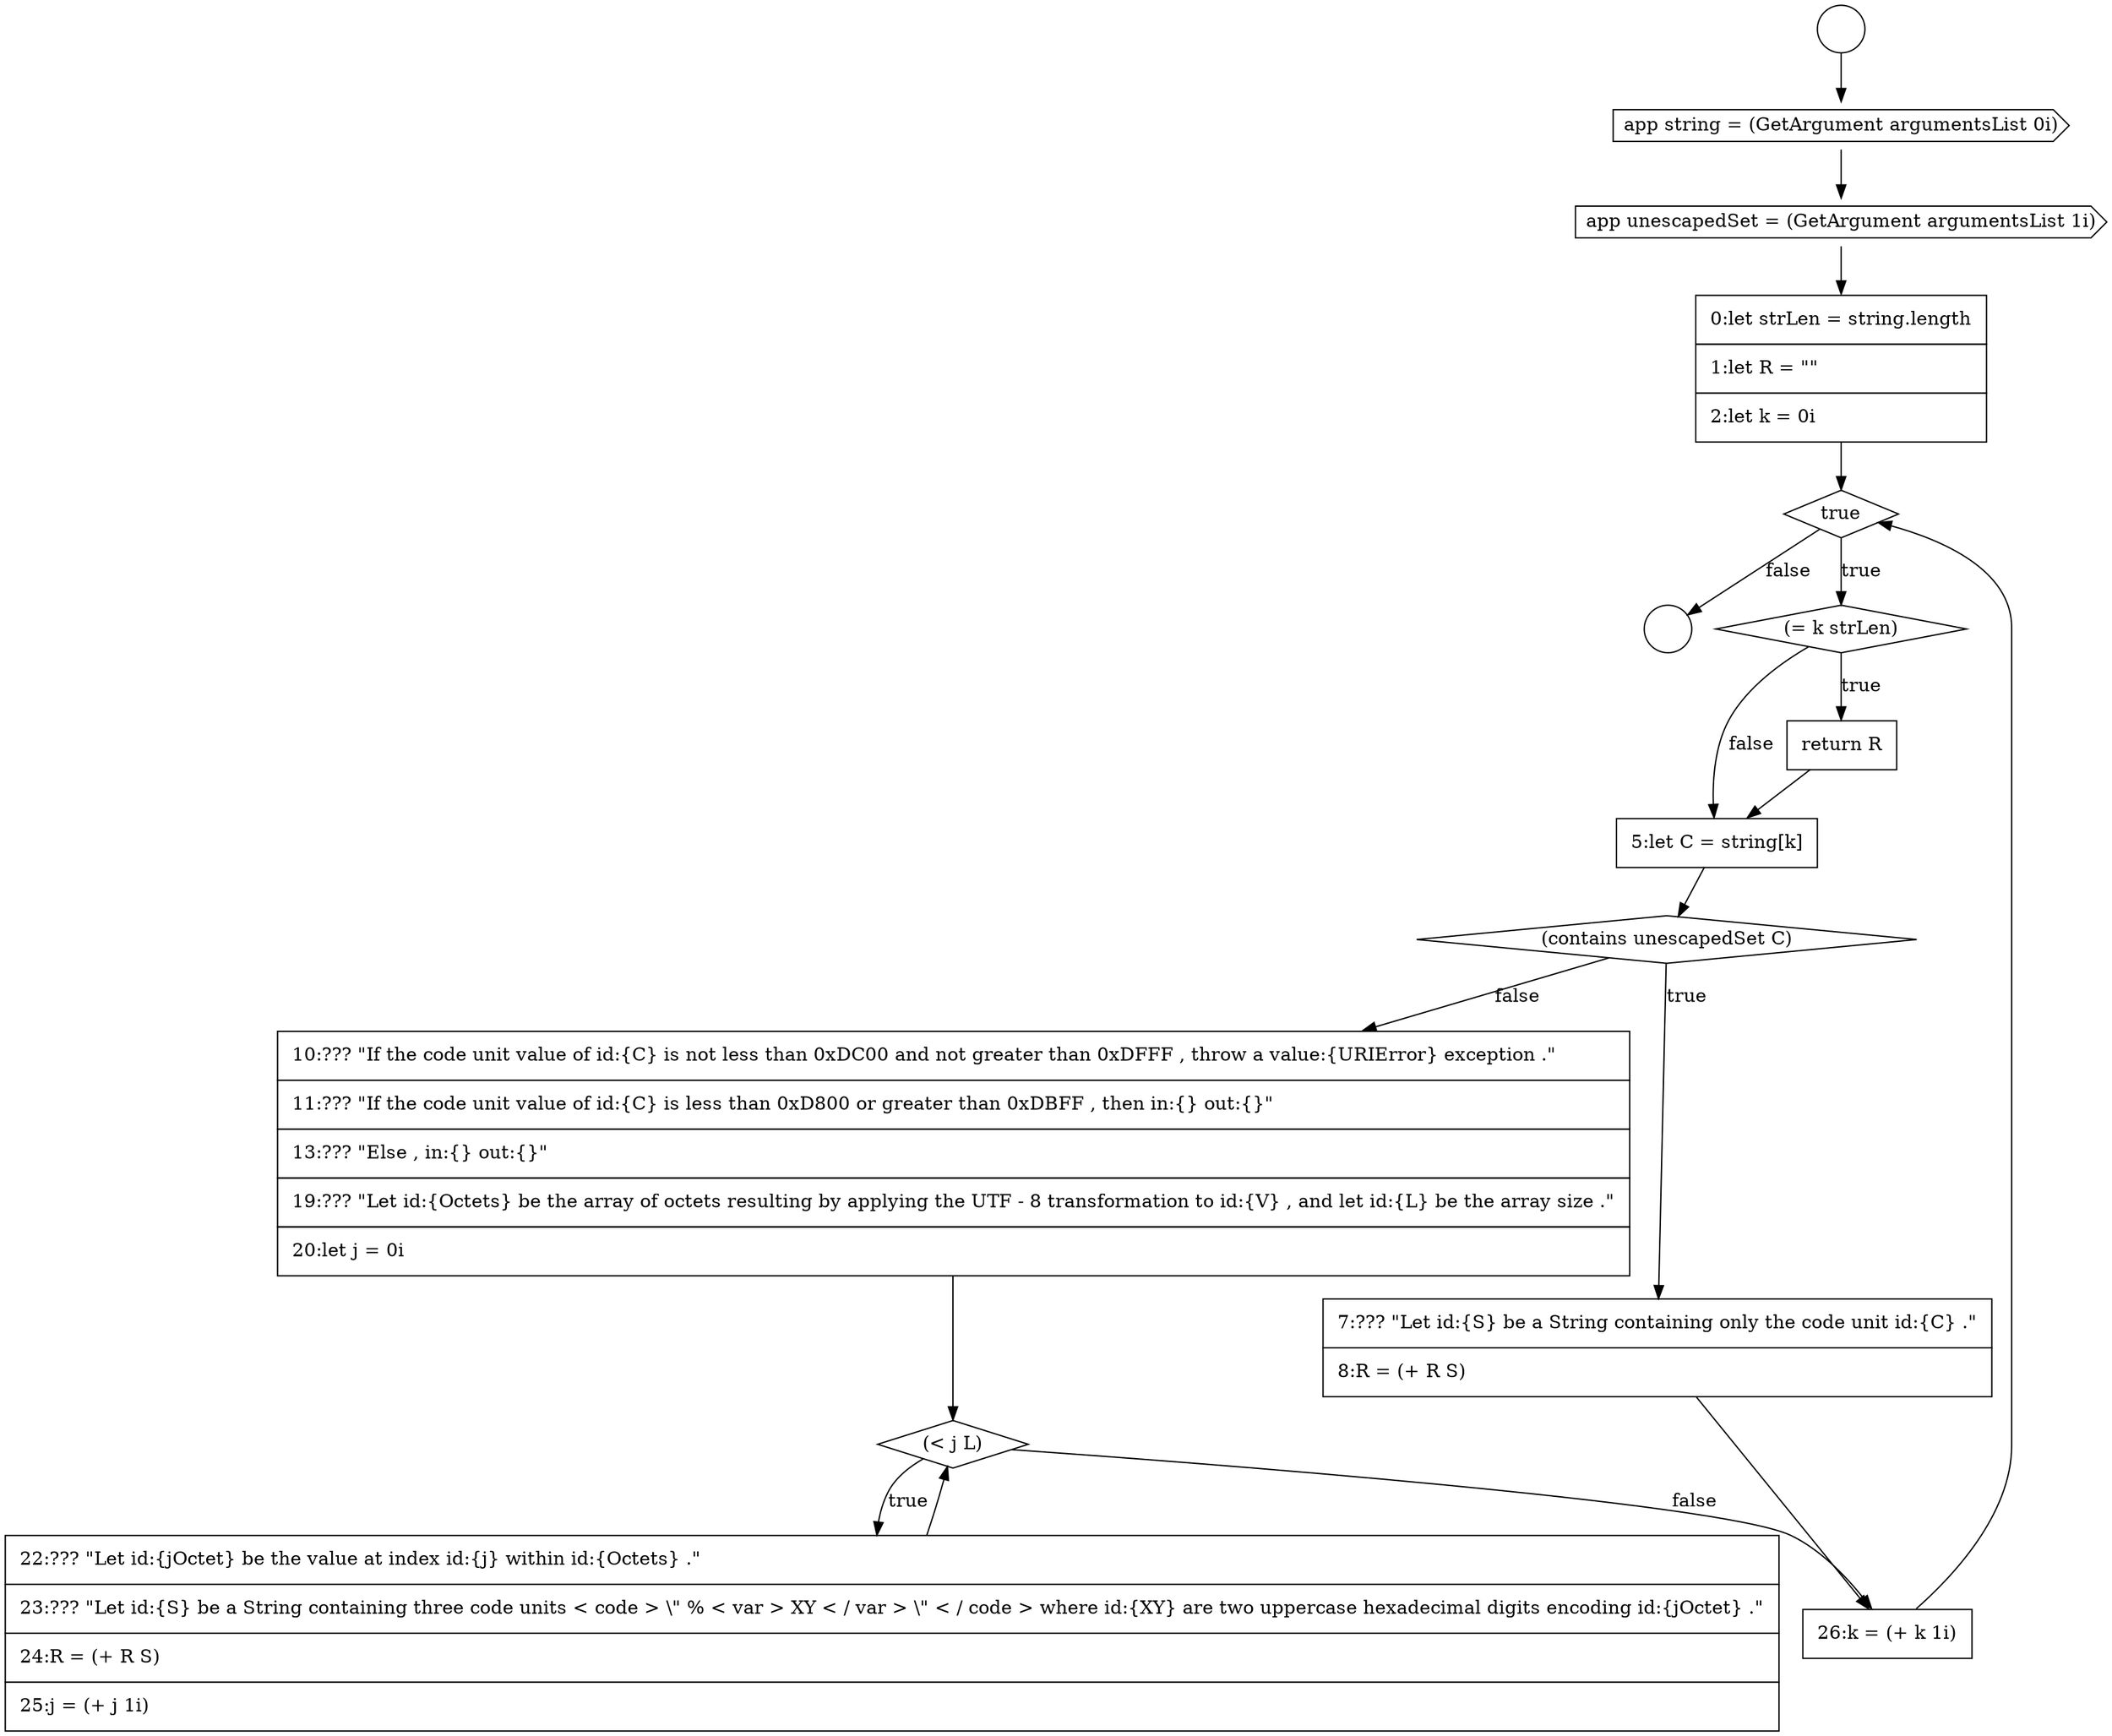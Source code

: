 digraph {
  node0 [shape=circle label=" " color="black" fillcolor="white" style=filled]
  node5 [shape=diamond, label=<<font color="black">true</font>> color="black" fillcolor="white" style=filled]
  node10 [shape=none, margin=0, label=<<font color="black">
    <table border="0" cellborder="1" cellspacing="0" cellpadding="10">
      <tr><td align="left">7:??? &quot;Let id:{S} be a String containing only the code unit id:{C} .&quot;</td></tr>
      <tr><td align="left">8:R = (+ R S)</td></tr>
    </table>
  </font>> color="black" fillcolor="white" style=filled]
  node14 [shape=none, margin=0, label=<<font color="black">
    <table border="0" cellborder="1" cellspacing="0" cellpadding="10">
      <tr><td align="left">26:k = (+ k 1i)</td></tr>
    </table>
  </font>> color="black" fillcolor="white" style=filled]
  node1 [shape=circle label=" " color="black" fillcolor="white" style=filled]
  node6 [shape=diamond, label=<<font color="black">(= k strLen)</font>> color="black" fillcolor="white" style=filled]
  node9 [shape=diamond, label=<<font color="black">(contains unescapedSet C)</font>> color="black" fillcolor="white" style=filled]
  node13 [shape=none, margin=0, label=<<font color="black">
    <table border="0" cellborder="1" cellspacing="0" cellpadding="10">
      <tr><td align="left">22:??? &quot;Let id:{jOctet} be the value at index id:{j} within id:{Octets} .&quot;</td></tr>
      <tr><td align="left">23:??? &quot;Let id:{S} be a String containing three code units &lt; code &gt; \&quot; % &lt; var &gt; XY &lt; / var &gt; \&quot; &lt; / code &gt; where id:{XY} are two uppercase hexadecimal digits encoding id:{jOctet} .&quot;</td></tr>
      <tr><td align="left">24:R = (+ R S)</td></tr>
      <tr><td align="left">25:j = (+ j 1i)</td></tr>
    </table>
  </font>> color="black" fillcolor="white" style=filled]
  node2 [shape=cds, label=<<font color="black">app string = (GetArgument argumentsList 0i)</font>> color="black" fillcolor="white" style=filled]
  node12 [shape=diamond, label=<<font color="black">(&lt; j L)</font>> color="black" fillcolor="white" style=filled]
  node7 [shape=none, margin=0, label=<<font color="black">
    <table border="0" cellborder="1" cellspacing="0" cellpadding="10">
      <tr><td align="left">return R</td></tr>
    </table>
  </font>> color="black" fillcolor="white" style=filled]
  node3 [shape=cds, label=<<font color="black">app unescapedSet = (GetArgument argumentsList 1i)</font>> color="black" fillcolor="white" style=filled]
  node11 [shape=none, margin=0, label=<<font color="black">
    <table border="0" cellborder="1" cellspacing="0" cellpadding="10">
      <tr><td align="left">10:??? &quot;If the code unit value of id:{C} is not less than 0xDC00 and not greater than 0xDFFF , throw a value:{URIError} exception .&quot;</td></tr>
      <tr><td align="left">11:??? &quot;If the code unit value of id:{C} is less than 0xD800 or greater than 0xDBFF , then in:{} out:{}&quot;</td></tr>
      <tr><td align="left">13:??? &quot;Else , in:{} out:{}&quot;</td></tr>
      <tr><td align="left">19:??? &quot;Let id:{Octets} be the array of octets resulting by applying the UTF - 8 transformation to id:{V} , and let id:{L} be the array size .&quot;</td></tr>
      <tr><td align="left">20:let j = 0i</td></tr>
    </table>
  </font>> color="black" fillcolor="white" style=filled]
  node8 [shape=none, margin=0, label=<<font color="black">
    <table border="0" cellborder="1" cellspacing="0" cellpadding="10">
      <tr><td align="left">5:let C = string[k]</td></tr>
    </table>
  </font>> color="black" fillcolor="white" style=filled]
  node4 [shape=none, margin=0, label=<<font color="black">
    <table border="0" cellborder="1" cellspacing="0" cellpadding="10">
      <tr><td align="left">0:let strLen = string.length</td></tr>
      <tr><td align="left">1:let R = &quot;&quot;</td></tr>
      <tr><td align="left">2:let k = 0i</td></tr>
    </table>
  </font>> color="black" fillcolor="white" style=filled]
  node3 -> node4 [ color="black"]
  node2 -> node3 [ color="black"]
  node0 -> node2 [ color="black"]
  node14 -> node5 [ color="black"]
  node13 -> node12 [ color="black"]
  node8 -> node9 [ color="black"]
  node5 -> node6 [label=<<font color="black">true</font>> color="black"]
  node5 -> node1 [label=<<font color="black">false</font>> color="black"]
  node12 -> node13 [label=<<font color="black">true</font>> color="black"]
  node12 -> node14 [label=<<font color="black">false</font>> color="black"]
  node6 -> node7 [label=<<font color="black">true</font>> color="black"]
  node6 -> node8 [label=<<font color="black">false</font>> color="black"]
  node7 -> node8 [ color="black"]
  node11 -> node12 [ color="black"]
  node9 -> node10 [label=<<font color="black">true</font>> color="black"]
  node9 -> node11 [label=<<font color="black">false</font>> color="black"]
  node10 -> node14 [ color="black"]
  node4 -> node5 [ color="black"]
}
